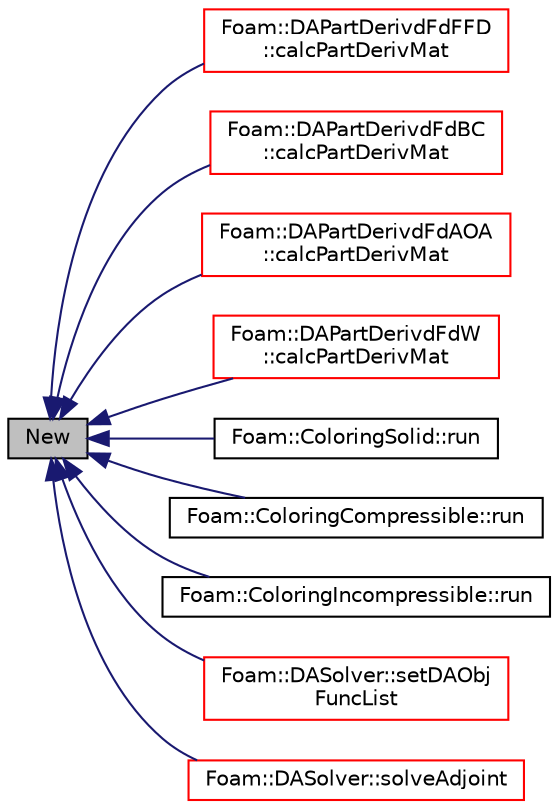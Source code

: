 digraph "New"
{
  bgcolor="transparent";
  edge [fontname="Helvetica",fontsize="10",labelfontname="Helvetica",labelfontsize="10"];
  node [fontname="Helvetica",fontsize="10",shape=record];
  rankdir="LR";
  Node21 [label="New",height=0.2,width=0.4,color="black", fillcolor="grey75", style="filled", fontcolor="black"];
  Node21 -> Node22 [dir="back",color="midnightblue",fontsize="10",style="solid",fontname="Helvetica"];
  Node22 [label="Foam::DAPartDerivdFdFFD\l::calcPartDerivMat",height=0.2,width=0.4,color="red",URL="$classFoam_1_1DAPartDerivdFdFFD.html#a3f0269fc7ba18e5fbfe29884960e7402",tooltip="compute the partial derivative matrix "];
  Node21 -> Node24 [dir="back",color="midnightblue",fontsize="10",style="solid",fontname="Helvetica"];
  Node24 [label="Foam::DAPartDerivdFdBC\l::calcPartDerivMat",height=0.2,width=0.4,color="red",URL="$classFoam_1_1DAPartDerivdFdBC.html#a3f0269fc7ba18e5fbfe29884960e7402",tooltip="compute the partial derivative matrix "];
  Node21 -> Node26 [dir="back",color="midnightblue",fontsize="10",style="solid",fontname="Helvetica"];
  Node26 [label="Foam::DAPartDerivdFdAOA\l::calcPartDerivMat",height=0.2,width=0.4,color="red",URL="$classFoam_1_1DAPartDerivdFdAOA.html#a3f0269fc7ba18e5fbfe29884960e7402",tooltip="compute the partial derivative matrix "];
  Node21 -> Node28 [dir="back",color="midnightblue",fontsize="10",style="solid",fontname="Helvetica"];
  Node28 [label="Foam::DAPartDerivdFdW\l::calcPartDerivMat",height=0.2,width=0.4,color="red",URL="$classFoam_1_1DAPartDerivdFdW.html#a3f0269fc7ba18e5fbfe29884960e7402",tooltip="compute the partial derivative matrix "];
  Node21 -> Node30 [dir="back",color="midnightblue",fontsize="10",style="solid",fontname="Helvetica"];
  Node30 [label="Foam::ColoringSolid::run",height=0.2,width=0.4,color="black",URL="$classFoam_1_1ColoringSolid.html#a13a43e6d814de94978c515cb084873b1",tooltip="run "];
  Node21 -> Node31 [dir="back",color="midnightblue",fontsize="10",style="solid",fontname="Helvetica"];
  Node31 [label="Foam::ColoringCompressible::run",height=0.2,width=0.4,color="black",URL="$classFoam_1_1ColoringCompressible.html#a13a43e6d814de94978c515cb084873b1",tooltip="run "];
  Node21 -> Node32 [dir="back",color="midnightblue",fontsize="10",style="solid",fontname="Helvetica"];
  Node32 [label="Foam::ColoringIncompressible::run",height=0.2,width=0.4,color="black",URL="$classFoam_1_1ColoringIncompressible.html#a13a43e6d814de94978c515cb084873b1",tooltip="run "];
  Node21 -> Node33 [dir="back",color="midnightblue",fontsize="10",style="solid",fontname="Helvetica"];
  Node33 [label="Foam::DASolver::setDAObj\lFuncList",height=0.2,width=0.4,color="red",URL="$classFoam_1_1DASolver.html#acdc7ce58473b47ad8ed789877835ca36",tooltip="initialize DASolver::daObjFuncPtrList_ one needs to call this before calling printAllObjFuncs ..."];
  Node21 -> Node35 [dir="back",color="midnightblue",fontsize="10",style="solid",fontname="Helvetica"];
  Node35 [label="Foam::DASolver::solveAdjoint",height=0.2,width=0.4,color="red",URL="$classFoam_1_1DASolver.html#a985af8c5b6d6bf478b8fd1d999865b47",tooltip="solve the adjoint linear equations "];
}
